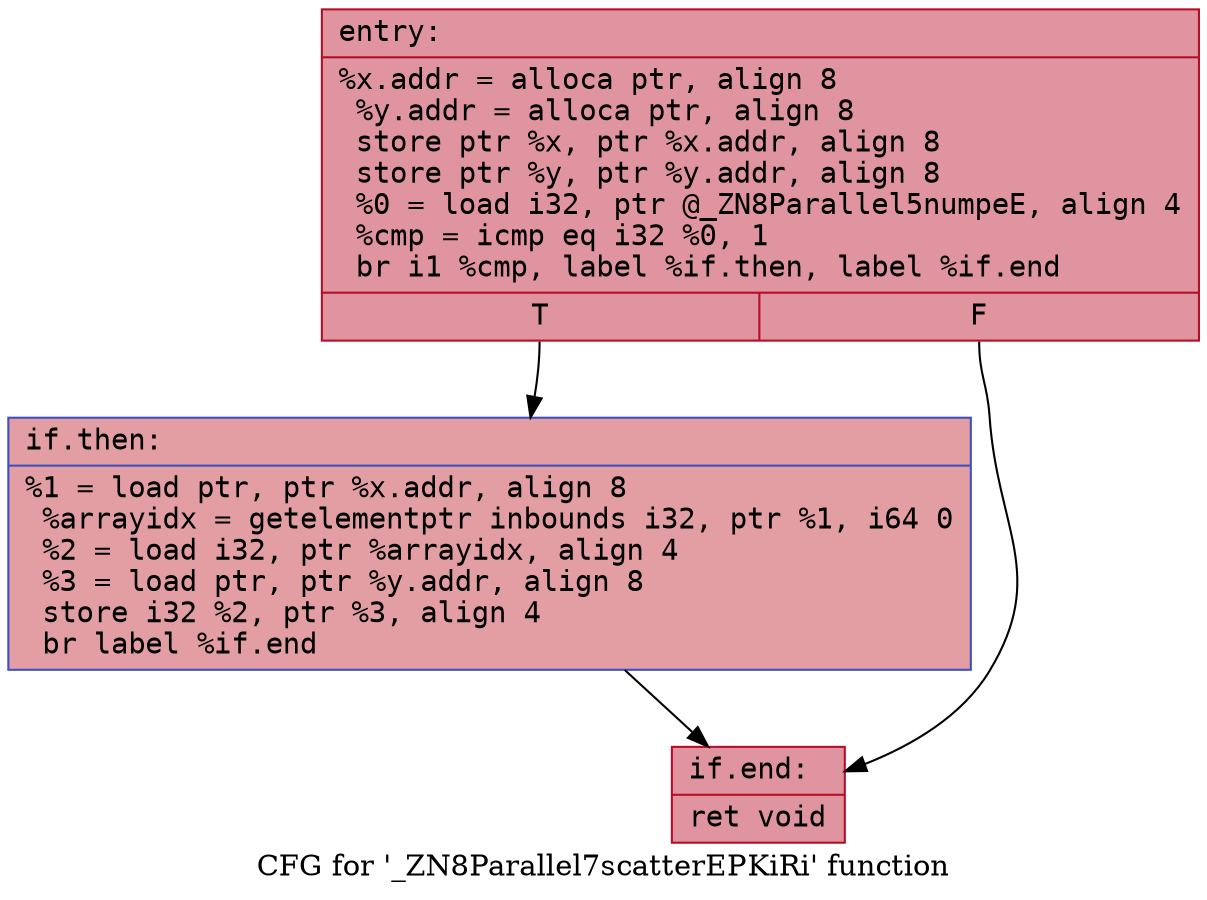 digraph "CFG for '_ZN8Parallel7scatterEPKiRi' function" {
	label="CFG for '_ZN8Parallel7scatterEPKiRi' function";

	Node0x55fc3be26fa0 [shape=record,color="#b70d28ff", style=filled, fillcolor="#b70d2870" fontname="Courier",label="{entry:\l|  %x.addr = alloca ptr, align 8\l  %y.addr = alloca ptr, align 8\l  store ptr %x, ptr %x.addr, align 8\l  store ptr %y, ptr %y.addr, align 8\l  %0 = load i32, ptr @_ZN8Parallel5numpeE, align 4\l  %cmp = icmp eq i32 %0, 1\l  br i1 %cmp, label %if.then, label %if.end\l|{<s0>T|<s1>F}}"];
	Node0x55fc3be26fa0:s0 -> Node0x55fc3be273b0[tooltip="entry -> if.then\nProbability 50.00%" ];
	Node0x55fc3be26fa0:s1 -> Node0x55fc3be27420[tooltip="entry -> if.end\nProbability 50.00%" ];
	Node0x55fc3be273b0 [shape=record,color="#3d50c3ff", style=filled, fillcolor="#be242e70" fontname="Courier",label="{if.then:\l|  %1 = load ptr, ptr %x.addr, align 8\l  %arrayidx = getelementptr inbounds i32, ptr %1, i64 0\l  %2 = load i32, ptr %arrayidx, align 4\l  %3 = load ptr, ptr %y.addr, align 8\l  store i32 %2, ptr %3, align 4\l  br label %if.end\l}"];
	Node0x55fc3be273b0 -> Node0x55fc3be27420[tooltip="if.then -> if.end\nProbability 100.00%" ];
	Node0x55fc3be27420 [shape=record,color="#b70d28ff", style=filled, fillcolor="#b70d2870" fontname="Courier",label="{if.end:\l|  ret void\l}"];
}
